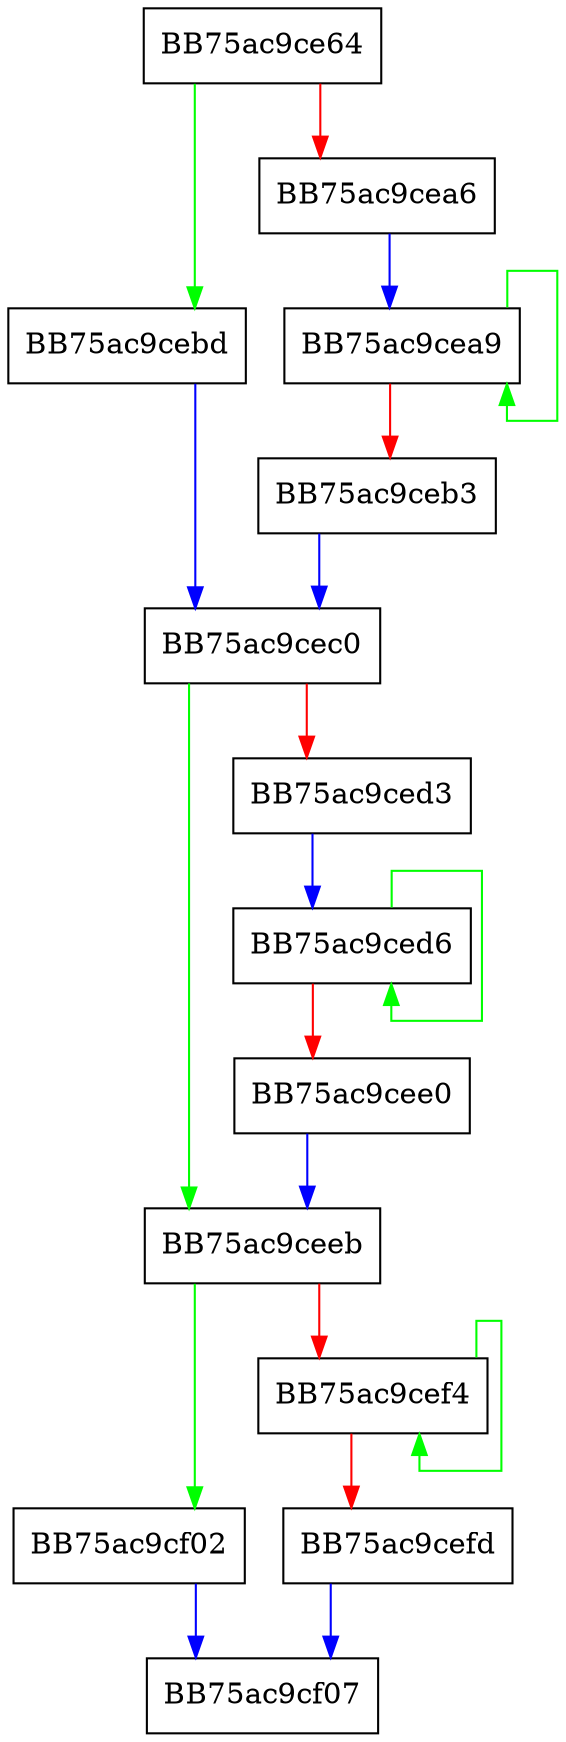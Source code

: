 digraph WPP_SF_sSSLL {
  node [shape="box"];
  graph [splines=ortho];
  BB75ac9ce64 -> BB75ac9cebd [color="green"];
  BB75ac9ce64 -> BB75ac9cea6 [color="red"];
  BB75ac9cea6 -> BB75ac9cea9 [color="blue"];
  BB75ac9cea9 -> BB75ac9cea9 [color="green"];
  BB75ac9cea9 -> BB75ac9ceb3 [color="red"];
  BB75ac9ceb3 -> BB75ac9cec0 [color="blue"];
  BB75ac9cebd -> BB75ac9cec0 [color="blue"];
  BB75ac9cec0 -> BB75ac9ceeb [color="green"];
  BB75ac9cec0 -> BB75ac9ced3 [color="red"];
  BB75ac9ced3 -> BB75ac9ced6 [color="blue"];
  BB75ac9ced6 -> BB75ac9ced6 [color="green"];
  BB75ac9ced6 -> BB75ac9cee0 [color="red"];
  BB75ac9cee0 -> BB75ac9ceeb [color="blue"];
  BB75ac9ceeb -> BB75ac9cf02 [color="green"];
  BB75ac9ceeb -> BB75ac9cef4 [color="red"];
  BB75ac9cef4 -> BB75ac9cef4 [color="green"];
  BB75ac9cef4 -> BB75ac9cefd [color="red"];
  BB75ac9cefd -> BB75ac9cf07 [color="blue"];
  BB75ac9cf02 -> BB75ac9cf07 [color="blue"];
}